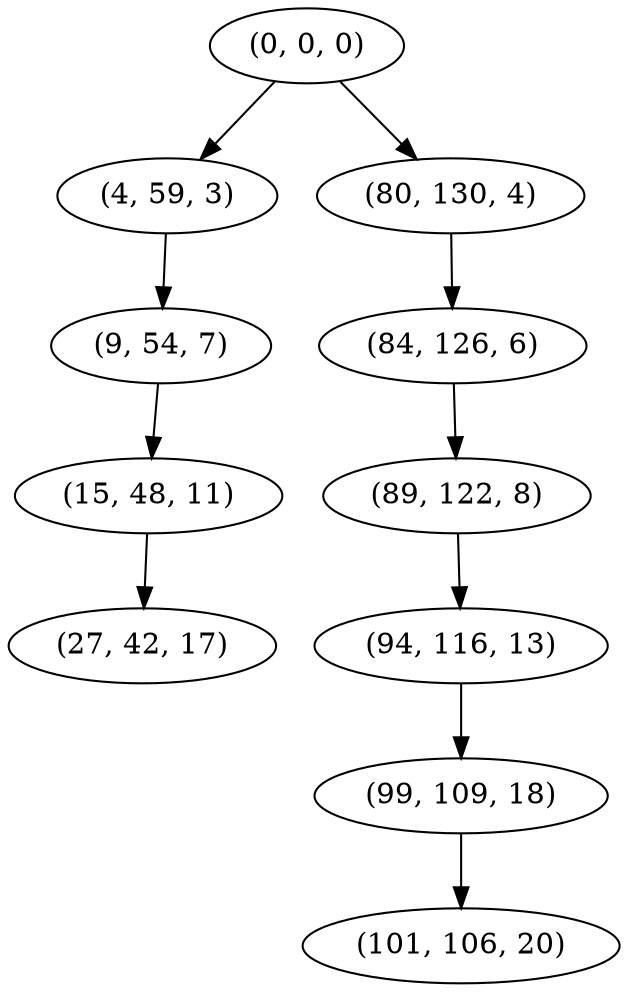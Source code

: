 digraph tree {
    "(0, 0, 0)";
    "(4, 59, 3)";
    "(9, 54, 7)";
    "(15, 48, 11)";
    "(27, 42, 17)";
    "(80, 130, 4)";
    "(84, 126, 6)";
    "(89, 122, 8)";
    "(94, 116, 13)";
    "(99, 109, 18)";
    "(101, 106, 20)";
    "(0, 0, 0)" -> "(4, 59, 3)";
    "(0, 0, 0)" -> "(80, 130, 4)";
    "(4, 59, 3)" -> "(9, 54, 7)";
    "(9, 54, 7)" -> "(15, 48, 11)";
    "(15, 48, 11)" -> "(27, 42, 17)";
    "(80, 130, 4)" -> "(84, 126, 6)";
    "(84, 126, 6)" -> "(89, 122, 8)";
    "(89, 122, 8)" -> "(94, 116, 13)";
    "(94, 116, 13)" -> "(99, 109, 18)";
    "(99, 109, 18)" -> "(101, 106, 20)";
}
